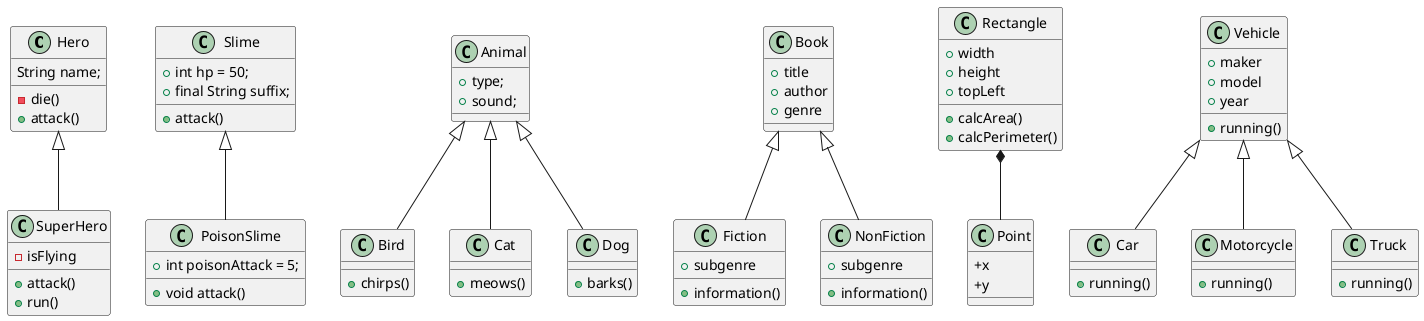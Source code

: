 @startuml

class Hero {
    String name;

    -die()
    +attack()
}

class SuperHero extends Hero {
    -isFlying
    +attack()
    +run()
}

class Slime {
    +int hp = 50;
    +final String suffix;
    +attack()
}

class PoisonSlime extends Slime{
    +int poisonAttack = 5;
    +void attack()
}

class Animal {
    +type;
    +sound;
}

class Bird extends Animal{
    +chirps()
}
class Cat extends Animal{
    +meows()
}
class Dog extends Animal{
    +barks()
}

class Book {
    +title
    +author
    +genre
}

class Fiction extends Book{
    +subgenre
    +information()
}
class NonFiction extends Book{
    +subgenre
    +information()
}

class Rectangle {
    +width
    +height
    +topLeft
    +calcArea()
    +calcPerimeter()
}

class Point {
    +x
    +y
}

Rectangle *-- Point

class Vehicle {
    +maker
    +model
    +year
    +running()
}

class Car extends Vehicle {
    +running()
}
class Motorcycle extends Vehicle {
    +running()
}
class Truck extends Vehicle {
    +running()
}

@enduml